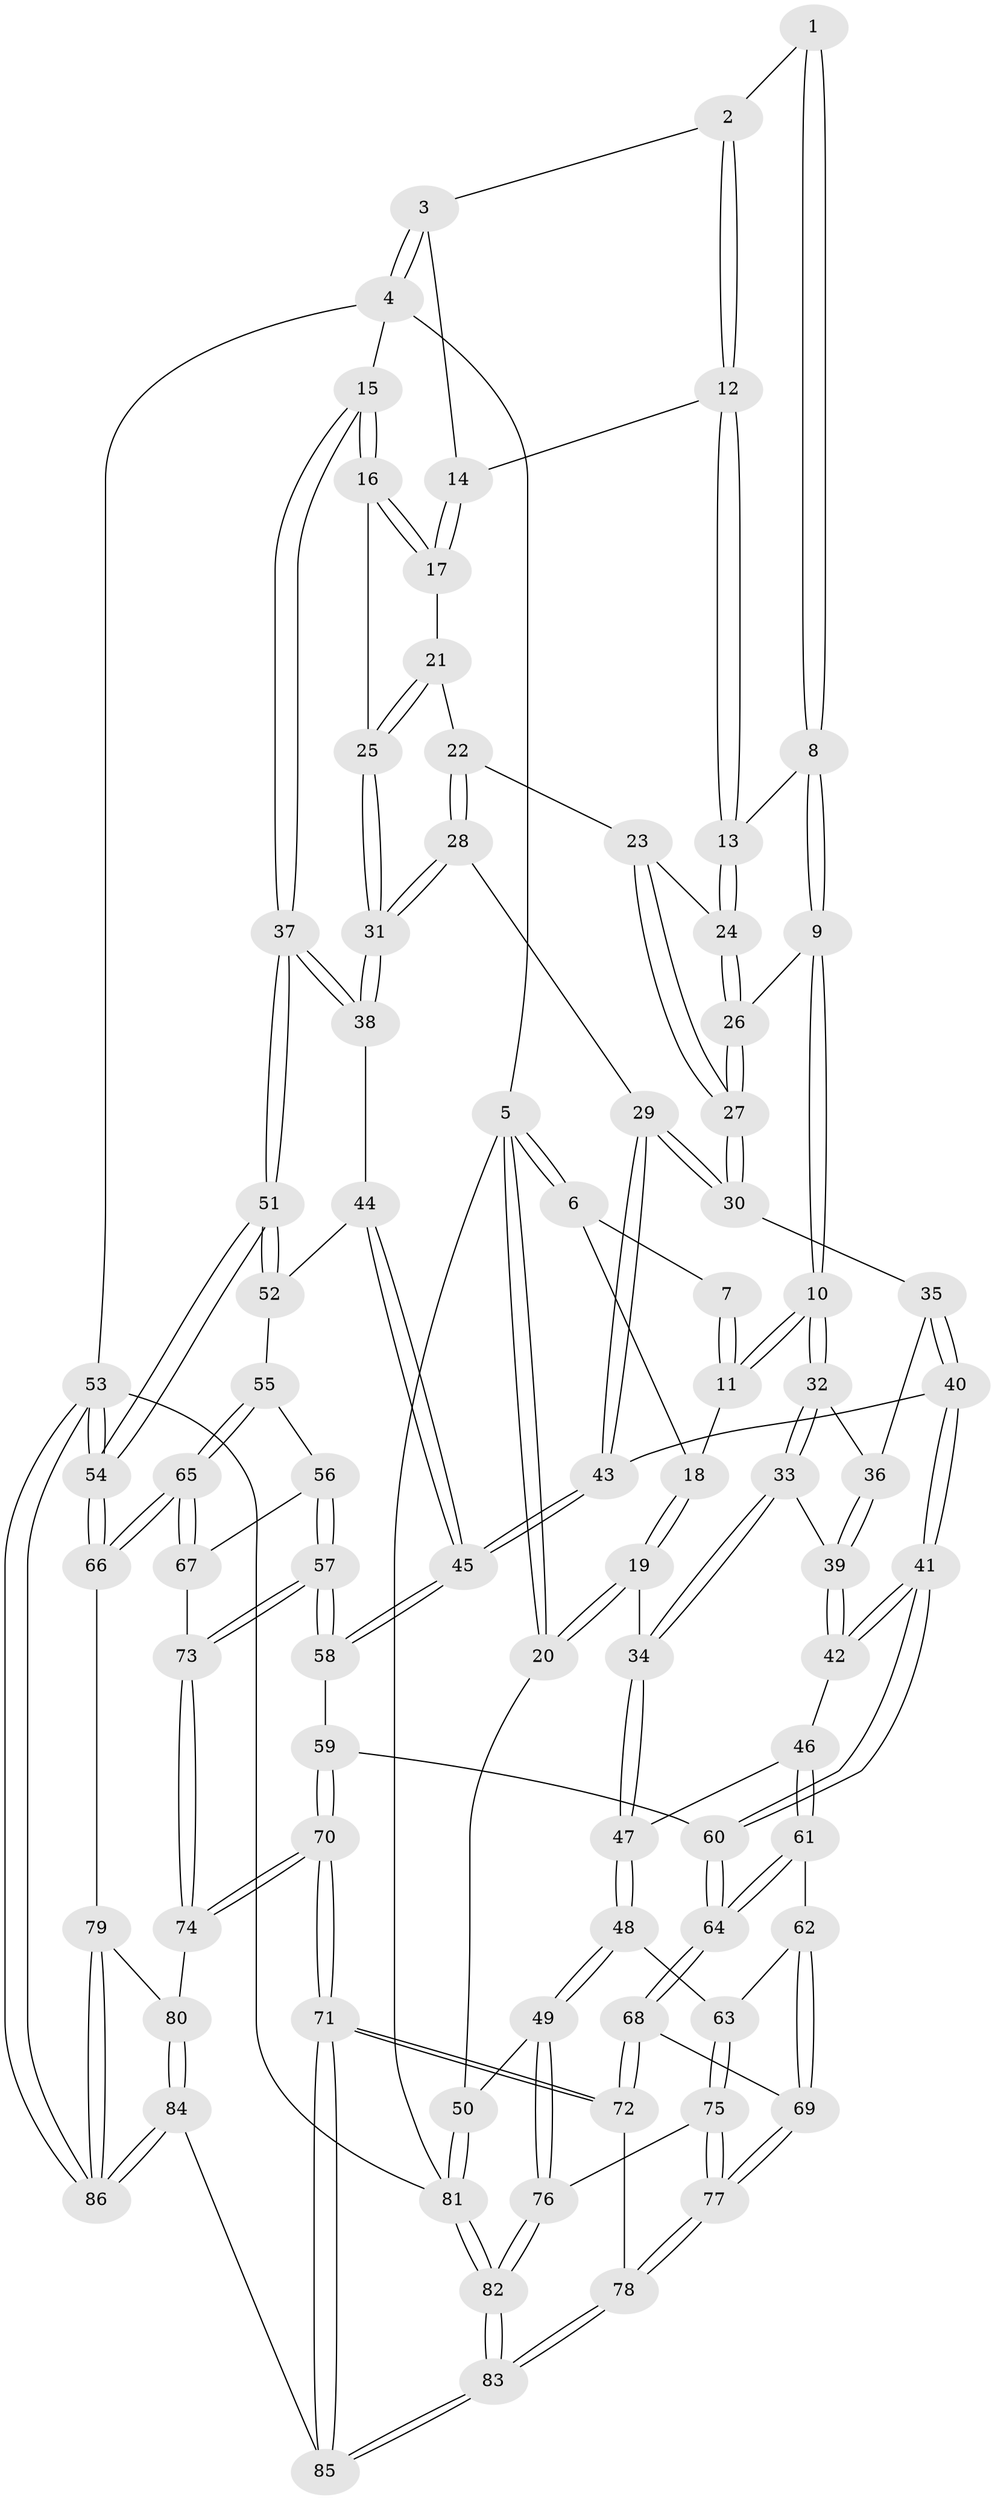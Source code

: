 // coarse degree distribution, {3: 0.17647058823529413, 8: 0.029411764705882353, 5: 0.2647058823529412, 4: 0.38235294117647056, 6: 0.11764705882352941, 7: 0.029411764705882353}
// Generated by graph-tools (version 1.1) at 2025/21/03/04/25 18:21:14]
// undirected, 86 vertices, 212 edges
graph export_dot {
graph [start="1"]
  node [color=gray90,style=filled];
  1 [pos="+0.5646868356448439+0"];
  2 [pos="+0.704350712762083+0"];
  3 [pos="+0.8724860667973139+0"];
  4 [pos="+1+0"];
  5 [pos="+0+0"];
  6 [pos="+0.05293485535220417+0"];
  7 [pos="+0.503625163562639+0"];
  8 [pos="+0.57107308575722+0.07672934391321108"];
  9 [pos="+0.4623672684915206+0.15260854688601902"];
  10 [pos="+0.4174412127875789+0.1585971365601015"];
  11 [pos="+0.41380773682754046+0.154068238510606"];
  12 [pos="+0.6919972487157553+0.11903533908812494"];
  13 [pos="+0.6883819427546677+0.12983197458973939"];
  14 [pos="+0.8351597345520365+0"];
  15 [pos="+1+0.12960700344783363"];
  16 [pos="+1+0.15081473573205711"];
  17 [pos="+0.851492139461628+0.1362182421186979"];
  18 [pos="+0.17758816431986224+0"];
  19 [pos="+0.10927339809919534+0.3476901751340554"];
  20 [pos="+0+0.39983261937894554"];
  21 [pos="+0.8505048776370617+0.13693863281895727"];
  22 [pos="+0.7412010985397782+0.17393673634278725"];
  23 [pos="+0.7171826673696365+0.15520313193471952"];
  24 [pos="+0.688465321827715+0.12997343802560296"];
  25 [pos="+0.8749655970928482+0.2765368465871526"];
  26 [pos="+0.5716663581943615+0.23802873589519002"];
  27 [pos="+0.5870444819320143+0.28250812446339657"];
  28 [pos="+0.738609235299755+0.35483614143249276"];
  29 [pos="+0.7201742442729387+0.35843301541686956"];
  30 [pos="+0.5916735398061873+0.30101730587856623"];
  31 [pos="+0.8329192845294611+0.4060859066955844"];
  32 [pos="+0.41066579051751123+0.18068102944612466"];
  33 [pos="+0.27243153297335093+0.33351288422825315"];
  34 [pos="+0.12262592601290861+0.35371195184530524"];
  35 [pos="+0.530288276398362+0.3345154376395418"];
  36 [pos="+0.4746357511464415+0.3175782158545012"];
  37 [pos="+1+0.3221606951500075"];
  38 [pos="+0.843610747513748+0.4168024938311236"];
  39 [pos="+0.38970464528140286+0.41110528416421865"];
  40 [pos="+0.5275650224054217+0.5077861217768055"];
  41 [pos="+0.5210566693592047+0.5167651744509563"];
  42 [pos="+0.4197057875579584+0.47043683691829513"];
  43 [pos="+0.6497768250406442+0.4284495726874481"];
  44 [pos="+0.842965654461814+0.43078649231343563"];
  45 [pos="+0.7112262709433341+0.5947193750714347"];
  46 [pos="+0.30399196903883324+0.5570244283967963"];
  47 [pos="+0.19911938191471054+0.5032796598613043"];
  48 [pos="+0.1538035458402921+0.643393831396859"];
  49 [pos="+0+0.6727472989916877"];
  50 [pos="+0+0.623274162234095"];
  51 [pos="+1+0.7311894575109094"];
  52 [pos="+0.8568677324530724+0.462992878701366"];
  53 [pos="+1+1"];
  54 [pos="+1+0.7590548176974624"];
  55 [pos="+0.8856688122785469+0.5902227170384869"];
  56 [pos="+0.8654808954215288+0.6114445336081374"];
  57 [pos="+0.7499359771182206+0.6893856686959754"];
  58 [pos="+0.6874976998517227+0.638868347616182"];
  59 [pos="+0.5994622564961392+0.639774421795981"];
  60 [pos="+0.5415432836439009+0.6050654162243749"];
  61 [pos="+0.3113458130591441+0.5855526249398252"];
  62 [pos="+0.25014448290279495+0.6864259178948215"];
  63 [pos="+0.2086992894145899+0.697523809826005"];
  64 [pos="+0.4317257961669801+0.6810317306517679"];
  65 [pos="+1+0.7391306359782862"];
  66 [pos="+1+0.7609196752626354"];
  67 [pos="+0.8867013959092823+0.7286025995134936"];
  68 [pos="+0.4049459098531708+0.7408918448631888"];
  69 [pos="+0.36772715164927233+0.749158570824493"];
  70 [pos="+0.5841656195356151+0.8547865384106424"];
  71 [pos="+0.5483167526380409+0.9265209648038164"];
  72 [pos="+0.47920746538711273+0.8727464659589542"];
  73 [pos="+0.7775482406219881+0.7490290939749387"];
  74 [pos="+0.7760316393913276+0.7638040589017507"];
  75 [pos="+0.18626943602056478+0.8070088856481974"];
  76 [pos="+0.10013669292469071+0.8198714574918877"];
  77 [pos="+0.2528491697739833+0.8607851944397001"];
  78 [pos="+0.2661396233871016+0.9075404267625151"];
  79 [pos="+0.9834496405211055+0.8575087355787508"];
  80 [pos="+0.8101263255613254+0.8653113895976017"];
  81 [pos="+0+1"];
  82 [pos="+0+1"];
  83 [pos="+0.20304040667843848+1"];
  84 [pos="+0.6744076879419117+1"];
  85 [pos="+0.606964306394716+1"];
  86 [pos="+0.7813079311451485+1"];
  1 -- 2;
  1 -- 8;
  1 -- 8;
  2 -- 3;
  2 -- 12;
  2 -- 12;
  3 -- 4;
  3 -- 4;
  3 -- 14;
  4 -- 5;
  4 -- 15;
  4 -- 53;
  5 -- 6;
  5 -- 6;
  5 -- 20;
  5 -- 20;
  5 -- 81;
  6 -- 7;
  6 -- 18;
  7 -- 11;
  7 -- 11;
  8 -- 9;
  8 -- 9;
  8 -- 13;
  9 -- 10;
  9 -- 10;
  9 -- 26;
  10 -- 11;
  10 -- 11;
  10 -- 32;
  10 -- 32;
  11 -- 18;
  12 -- 13;
  12 -- 13;
  12 -- 14;
  13 -- 24;
  13 -- 24;
  14 -- 17;
  14 -- 17;
  15 -- 16;
  15 -- 16;
  15 -- 37;
  15 -- 37;
  16 -- 17;
  16 -- 17;
  16 -- 25;
  17 -- 21;
  18 -- 19;
  18 -- 19;
  19 -- 20;
  19 -- 20;
  19 -- 34;
  20 -- 50;
  21 -- 22;
  21 -- 25;
  21 -- 25;
  22 -- 23;
  22 -- 28;
  22 -- 28;
  23 -- 24;
  23 -- 27;
  23 -- 27;
  24 -- 26;
  24 -- 26;
  25 -- 31;
  25 -- 31;
  26 -- 27;
  26 -- 27;
  27 -- 30;
  27 -- 30;
  28 -- 29;
  28 -- 31;
  28 -- 31;
  29 -- 30;
  29 -- 30;
  29 -- 43;
  29 -- 43;
  30 -- 35;
  31 -- 38;
  31 -- 38;
  32 -- 33;
  32 -- 33;
  32 -- 36;
  33 -- 34;
  33 -- 34;
  33 -- 39;
  34 -- 47;
  34 -- 47;
  35 -- 36;
  35 -- 40;
  35 -- 40;
  36 -- 39;
  36 -- 39;
  37 -- 38;
  37 -- 38;
  37 -- 51;
  37 -- 51;
  38 -- 44;
  39 -- 42;
  39 -- 42;
  40 -- 41;
  40 -- 41;
  40 -- 43;
  41 -- 42;
  41 -- 42;
  41 -- 60;
  41 -- 60;
  42 -- 46;
  43 -- 45;
  43 -- 45;
  44 -- 45;
  44 -- 45;
  44 -- 52;
  45 -- 58;
  45 -- 58;
  46 -- 47;
  46 -- 61;
  46 -- 61;
  47 -- 48;
  47 -- 48;
  48 -- 49;
  48 -- 49;
  48 -- 63;
  49 -- 50;
  49 -- 76;
  49 -- 76;
  50 -- 81;
  50 -- 81;
  51 -- 52;
  51 -- 52;
  51 -- 54;
  51 -- 54;
  52 -- 55;
  53 -- 54;
  53 -- 54;
  53 -- 86;
  53 -- 86;
  53 -- 81;
  54 -- 66;
  54 -- 66;
  55 -- 56;
  55 -- 65;
  55 -- 65;
  56 -- 57;
  56 -- 57;
  56 -- 67;
  57 -- 58;
  57 -- 58;
  57 -- 73;
  57 -- 73;
  58 -- 59;
  59 -- 60;
  59 -- 70;
  59 -- 70;
  60 -- 64;
  60 -- 64;
  61 -- 62;
  61 -- 64;
  61 -- 64;
  62 -- 63;
  62 -- 69;
  62 -- 69;
  63 -- 75;
  63 -- 75;
  64 -- 68;
  64 -- 68;
  65 -- 66;
  65 -- 66;
  65 -- 67;
  65 -- 67;
  66 -- 79;
  67 -- 73;
  68 -- 69;
  68 -- 72;
  68 -- 72;
  69 -- 77;
  69 -- 77;
  70 -- 71;
  70 -- 71;
  70 -- 74;
  70 -- 74;
  71 -- 72;
  71 -- 72;
  71 -- 85;
  71 -- 85;
  72 -- 78;
  73 -- 74;
  73 -- 74;
  74 -- 80;
  75 -- 76;
  75 -- 77;
  75 -- 77;
  76 -- 82;
  76 -- 82;
  77 -- 78;
  77 -- 78;
  78 -- 83;
  78 -- 83;
  79 -- 80;
  79 -- 86;
  79 -- 86;
  80 -- 84;
  80 -- 84;
  81 -- 82;
  81 -- 82;
  82 -- 83;
  82 -- 83;
  83 -- 85;
  83 -- 85;
  84 -- 85;
  84 -- 86;
  84 -- 86;
}
